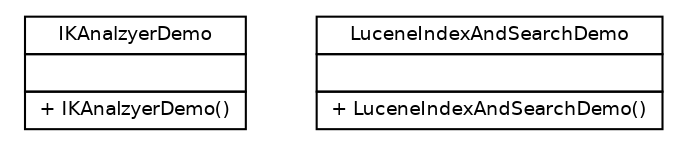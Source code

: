 #!/usr/local/bin/dot
#
# Class diagram 
# Generated by UmlGraph version 4.6 (http://www.spinellis.gr/sw/umlgraph)
#

digraph G {
	edge [fontname="Helvetica",fontsize=10,labelfontname="Helvetica",labelfontsize=10];
	node [fontname="Helvetica",fontsize=10,shape=plaintext];
	// org.wltea.analyzer.sample.IKAnalzyerDemo
	c296 [label=<<table border="0" cellborder="1" cellspacing="0" cellpadding="2" port="p" href="./IKAnalzyerDemo.html">
		<tr><td><table border="0" cellspacing="0" cellpadding="1">
			<tr><td> IKAnalzyerDemo </td></tr>
		</table></td></tr>
		<tr><td><table border="0" cellspacing="0" cellpadding="1">
			<tr><td align="left">  </td></tr>
		</table></td></tr>
		<tr><td><table border="0" cellspacing="0" cellpadding="1">
			<tr><td align="left"> + IKAnalzyerDemo() </td></tr>
		</table></td></tr>
		</table>>, fontname="Helvetica", fontcolor="black", fontsize=9.0];
	// org.wltea.analyzer.sample.LuceneIndexAndSearchDemo
	c297 [label=<<table border="0" cellborder="1" cellspacing="0" cellpadding="2" port="p" href="./LuceneIndexAndSearchDemo.html">
		<tr><td><table border="0" cellspacing="0" cellpadding="1">
			<tr><td> LuceneIndexAndSearchDemo </td></tr>
		</table></td></tr>
		<tr><td><table border="0" cellspacing="0" cellpadding="1">
			<tr><td align="left">  </td></tr>
		</table></td></tr>
		<tr><td><table border="0" cellspacing="0" cellpadding="1">
			<tr><td align="left"> + LuceneIndexAndSearchDemo() </td></tr>
		</table></td></tr>
		</table>>, fontname="Helvetica", fontcolor="black", fontsize=9.0];
}

